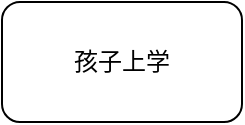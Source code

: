<mxfile version="14.6.13" type="github">
  <diagram id="_ODWB8BumkOZca47GPxX" name="Page-1">
    <mxGraphModel dx="1298" dy="841" grid="1" gridSize="10" guides="1" tooltips="1" connect="1" arrows="1" fold="1" page="1" pageScale="1" pageWidth="827" pageHeight="1169" math="0" shadow="0">
      <root>
        <mxCell id="0" />
        <mxCell id="1" parent="0" />
        <mxCell id="qahCVuULd8YU8BJdX_iV-1" value="孩子上学" style="rounded=1;whiteSpace=wrap;html=1;" vertex="1" parent="1">
          <mxGeometry x="120" y="140" width="120" height="60" as="geometry" />
        </mxCell>
      </root>
    </mxGraphModel>
  </diagram>
</mxfile>
